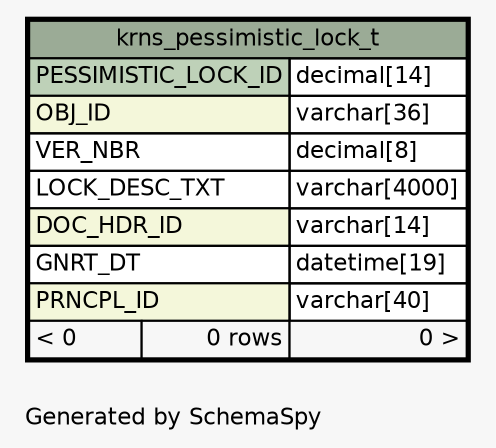 // dot 2.28.0 on Mac OS X 10.7.2
// SchemaSpy rev 590
digraph "oneDegreeRelationshipsDiagram" {
  graph [
    rankdir="RL"
    bgcolor="#f7f7f7"
    label="\nGenerated by SchemaSpy"
    labeljust="l"
    nodesep="0.18"
    ranksep="0.46"
    fontname="Helvetica"
    fontsize="11"
  ];
  node [
    fontname="Helvetica"
    fontsize="11"
    shape="plaintext"
  ];
  edge [
    arrowsize="0.8"
  ];
  "krns_pessimistic_lock_t" [
    label=<
    <TABLE BORDER="2" CELLBORDER="1" CELLSPACING="0" BGCOLOR="#ffffff">
      <TR><TD COLSPAN="3" BGCOLOR="#9bab96" ALIGN="CENTER">krns_pessimistic_lock_t</TD></TR>
      <TR><TD PORT="PESSIMISTIC_LOCK_ID" COLSPAN="2" BGCOLOR="#bed1b8" ALIGN="LEFT">PESSIMISTIC_LOCK_ID</TD><TD PORT="PESSIMISTIC_LOCK_ID.type" ALIGN="LEFT">decimal[14]</TD></TR>
      <TR><TD PORT="OBJ_ID" COLSPAN="2" BGCOLOR="#f4f7da" ALIGN="LEFT">OBJ_ID</TD><TD PORT="OBJ_ID.type" ALIGN="LEFT">varchar[36]</TD></TR>
      <TR><TD PORT="VER_NBR" COLSPAN="2" ALIGN="LEFT">VER_NBR</TD><TD PORT="VER_NBR.type" ALIGN="LEFT">decimal[8]</TD></TR>
      <TR><TD PORT="LOCK_DESC_TXT" COLSPAN="2" ALIGN="LEFT">LOCK_DESC_TXT</TD><TD PORT="LOCK_DESC_TXT.type" ALIGN="LEFT">varchar[4000]</TD></TR>
      <TR><TD PORT="DOC_HDR_ID" COLSPAN="2" BGCOLOR="#f4f7da" ALIGN="LEFT">DOC_HDR_ID</TD><TD PORT="DOC_HDR_ID.type" ALIGN="LEFT">varchar[14]</TD></TR>
      <TR><TD PORT="GNRT_DT" COLSPAN="2" ALIGN="LEFT">GNRT_DT</TD><TD PORT="GNRT_DT.type" ALIGN="LEFT">datetime[19]</TD></TR>
      <TR><TD PORT="PRNCPL_ID" COLSPAN="2" BGCOLOR="#f4f7da" ALIGN="LEFT">PRNCPL_ID</TD><TD PORT="PRNCPL_ID.type" ALIGN="LEFT">varchar[40]</TD></TR>
      <TR><TD ALIGN="LEFT" BGCOLOR="#f7f7f7">&lt; 0</TD><TD ALIGN="RIGHT" BGCOLOR="#f7f7f7">0 rows</TD><TD ALIGN="RIGHT" BGCOLOR="#f7f7f7">0 &gt;</TD></TR>
    </TABLE>>
    URL="krns_pessimistic_lock_t.html"
    tooltip="krns_pessimistic_lock_t"
  ];
}
